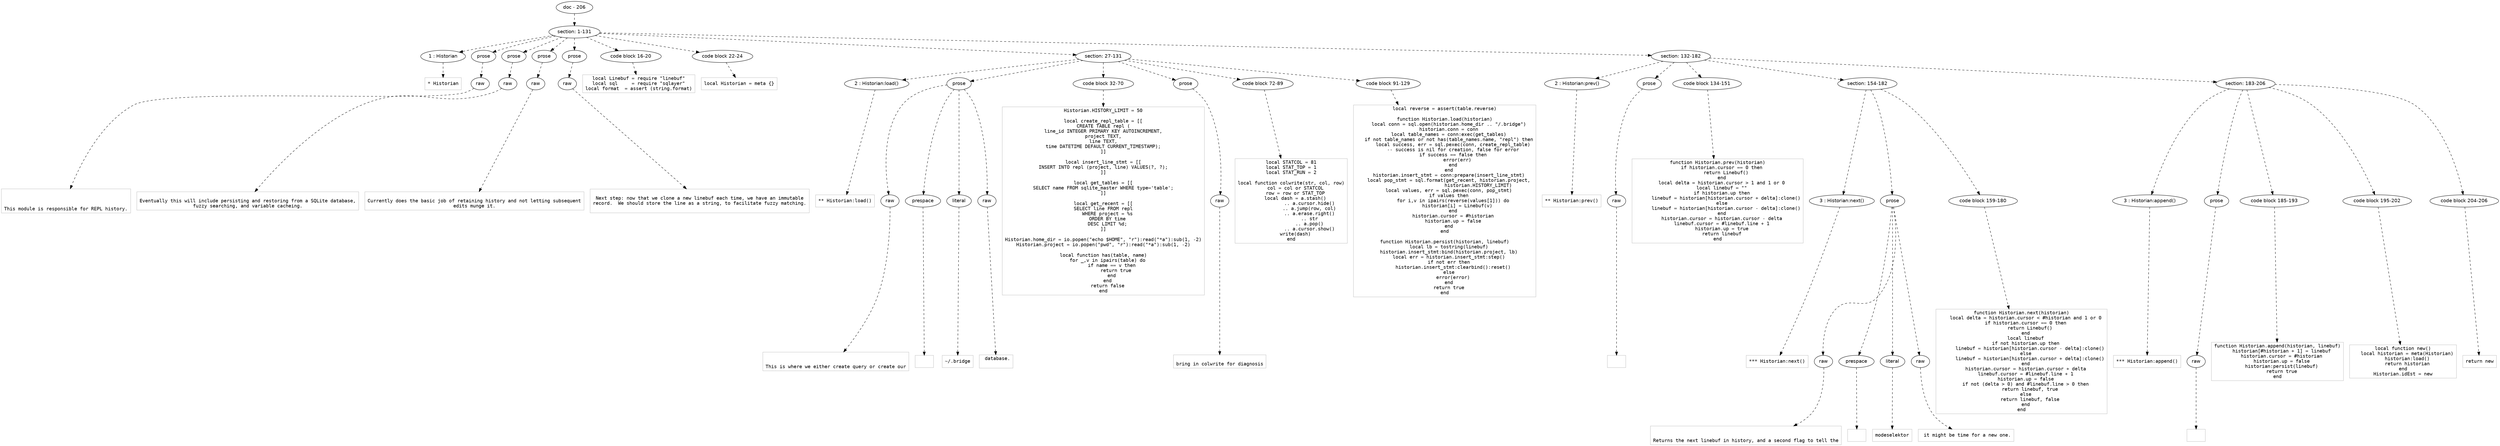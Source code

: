 digraph lpegNode {

node [fontname=Helvetica]
edge [style=dashed]

doc_0 [label="doc - 206"]


doc_0 -> { section_1}
{rank=same; section_1}

section_1 [label="section: 1-131"]


// END RANK doc_0

section_1 -> { header_2 prose_3 prose_4 prose_5 prose_6 codeblock_7 codeblock_8 section_9 section_10}
{rank=same; header_2 prose_3 prose_4 prose_5 prose_6 codeblock_7 codeblock_8 section_9 section_10}

header_2 [label="1 : Historian"]

prose_3 [label="prose"]

prose_4 [label="prose"]

prose_5 [label="prose"]

prose_6 [label="prose"]

codeblock_7 [label="code block 16-20"]

codeblock_8 [label="code block 22-24"]

section_9 [label="section: 27-131"]

section_10 [label="section: 132-182"]


// END RANK section_1

header_2 -> leaf_11
leaf_11  [color=Gray,shape=rectangle,fontname=Inconsolata,label="* Historian"]
// END RANK header_2

prose_3 -> { raw_12}
{rank=same; raw_12}

raw_12 [label="raw"]


// END RANK prose_3

raw_12 -> leaf_13
leaf_13  [color=Gray,shape=rectangle,fontname=Inconsolata,label="


This module is responsible for REPL history.
"]
// END RANK raw_12

prose_4 -> { raw_14}
{rank=same; raw_14}

raw_14 [label="raw"]


// END RANK prose_4

raw_14 -> leaf_15
leaf_15  [color=Gray,shape=rectangle,fontname=Inconsolata,label="
Eventually this will include persisting and restoring from a SQLite database,
fuzzy searching, and variable cacheing.
"]
// END RANK raw_14

prose_5 -> { raw_16}
{rank=same; raw_16}

raw_16 [label="raw"]


// END RANK prose_5

raw_16 -> leaf_17
leaf_17  [color=Gray,shape=rectangle,fontname=Inconsolata,label="
Currently does the basic job of retaining history and not letting subsequent
edits munge it.
"]
// END RANK raw_16

prose_6 -> { raw_18}
{rank=same; raw_18}

raw_18 [label="raw"]


// END RANK prose_6

raw_18 -> leaf_19
leaf_19  [color=Gray,shape=rectangle,fontname=Inconsolata,label="
Next step: now that we clone a new linebuf each time, we have an immutable
record.  We should store the line as a string, to facilitate fuzzy matching.

"]
// END RANK raw_18

codeblock_7 -> leaf_20
leaf_20  [color=Gray,shape=rectangle,fontname=Inconsolata,label="local Linebuf = require \"linebuf\"
local sql     = require \"sqlayer\"
local format  = assert (string.format)"]
// END RANK codeblock_7

codeblock_8 -> leaf_21
leaf_21  [color=Gray,shape=rectangle,fontname=Inconsolata,label="local Historian = meta {}"]
// END RANK codeblock_8

section_9 -> { header_22 prose_23 codeblock_24 prose_25 codeblock_26 codeblock_27}
{rank=same; header_22 prose_23 codeblock_24 prose_25 codeblock_26 codeblock_27}

header_22 [label="2 : Historian:load()"]

prose_23 [label="prose"]

codeblock_24 [label="code block 32-70"]

prose_25 [label="prose"]

codeblock_26 [label="code block 72-89"]

codeblock_27 [label="code block 91-129"]


// END RANK section_9

header_22 -> leaf_28
leaf_28  [color=Gray,shape=rectangle,fontname=Inconsolata,label="** Historian:load()"]
// END RANK header_22

prose_23 -> { raw_29 prespace_30 literal_31 raw_32}
{rank=same; raw_29 prespace_30 literal_31 raw_32}

raw_29 [label="raw"]

prespace_30 [label="prespace"]

literal_31 [label="literal"]

raw_32 [label="raw"]


// END RANK prose_23

raw_29 -> leaf_33
leaf_33  [color=Gray,shape=rectangle,fontname=Inconsolata,label="

This is where we either create query or create our"]
// END RANK raw_29

prespace_30 -> leaf_34
leaf_34  [color=Gray,shape=rectangle,fontname=Inconsolata,label=" "]
// END RANK prespace_30

literal_31 -> leaf_35
leaf_35  [color=Gray,shape=rectangle,fontname=Inconsolata,label="~/.bridge"]
// END RANK literal_31

raw_32 -> leaf_36
leaf_36  [color=Gray,shape=rectangle,fontname=Inconsolata,label=" database.

"]
// END RANK raw_32

codeblock_24 -> leaf_37
leaf_37  [color=Gray,shape=rectangle,fontname=Inconsolata,label="Historian.HISTORY_LIMIT = 50

local create_repl_table = [[
CREATE TABLE repl (
line_id INTEGER PRIMARY KEY AUTOINCREMENT,
project TEXT,
line TEXT,
time DATETIME DEFAULT CURRENT_TIMESTAMP);
]]

local insert_line_stmt = [[
INSERT INTO repl (project, line) VALUES(?, ?);
]]

local get_tables = [[
SELECT name FROM sqlite_master WHERE type='table';
]]

local get_recent = [[
SELECT line FROM repl
   WHERE project = %s
   ORDER BY time
   DESC LIMIT %d;
]]

Historian.home_dir = io.popen(\"echo $HOME\", \"r\"):read(\"*a\"):sub(1, -2)
Historian.project = io.popen(\"pwd\", \"r\"):read(\"*a\"):sub(1, -2)

local function has(table, name)
   for _,v in ipairs(table) do
      if name == v then
         return true
      end
   end
   return false
end
"]
// END RANK codeblock_24

prose_25 -> { raw_38}
{rank=same; raw_38}

raw_38 [label="raw"]


// END RANK prose_25

raw_38 -> leaf_39
leaf_39  [color=Gray,shape=rectangle,fontname=Inconsolata,label="
bring in colwrite for diagnosis"]
// END RANK raw_38

codeblock_26 -> leaf_40
leaf_40  [color=Gray,shape=rectangle,fontname=Inconsolata,label="local STATCOL = 81
local STAT_TOP = 1
local STAT_RUN = 2

local function colwrite(str, col, row)
   col = col or STATCOL
   row = row or STAT_TOP
   local dash = a.stash()
             .. a.cursor.hide()
             .. a.jump(row, col)
             .. a.erase.right()
             .. str
             .. a.pop()
             .. a.cursor.show()
   write(dash)
end"]
// END RANK codeblock_26

codeblock_27 -> leaf_41
leaf_41  [color=Gray,shape=rectangle,fontname=Inconsolata,label="local reverse = assert(table.reverse)

function Historian.load(historian)
   local conn = sql.open(historian.home_dir .. \"/.bridge\")
   historian.conn = conn
   local table_names = conn:exec(get_tables)
   if not table_names or not has(table_names.name, \"repl\") then
      local success, err = sql.pexec(conn, create_repl_table)
      -- success is nil for creation, false for error
      if success == false then
         error(err)
      end
   end
   historian.insert_stmt = conn:prepare(insert_line_stmt)
   local pop_stmt = sql.format(get_recent, historian.project,
                        historian.HISTORY_LIMIT)
   local values, err = sql.pexec(conn, pop_stmt)
   if values then
      for i,v in ipairs(reverse(values[1])) do
         historian[i] = Linebuf(v)
      end
      historian.cursor = #historian
      historian.up = false
   end
end

function Historian.persist(historian, linebuf)
   local lb = tostring(linebuf)
   historian.insert_stmt:bind(historian.project, lb)
   local err = historian.insert_stmt:step()
   if not err then
      historian.insert_stmt:clearbind():reset()
   else
      error(error)
   end
   return true
end"]
// END RANK codeblock_27

section_10 -> { header_42 prose_43 codeblock_44 section_45 section_46}
{rank=same; header_42 prose_43 codeblock_44 section_45 section_46}

header_42 [label="2 : Historian:prev()"]

prose_43 [label="prose"]

codeblock_44 [label="code block 134-151"]

section_45 [label="section: 154-182"]

section_46 [label="section: 183-206"]


// END RANK section_10

header_42 -> leaf_47
leaf_47  [color=Gray,shape=rectangle,fontname=Inconsolata,label="** Historian:prev()"]
// END RANK header_42

prose_43 -> { raw_48}
{rank=same; raw_48}

raw_48 [label="raw"]


// END RANK prose_43

raw_48 -> leaf_49
leaf_49  [color=Gray,shape=rectangle,fontname=Inconsolata,label="
"]
// END RANK raw_48

codeblock_44 -> leaf_50
leaf_50  [color=Gray,shape=rectangle,fontname=Inconsolata,label="function Historian.prev(historian)
   if historian.cursor == 0 then
      return Linebuf()
   end
   local delta = historian.cursor > 1 and 1 or 0
   local linebuf = \"\"
   if historian.up then
      linebuf = historian[historian.cursor + delta]:clone()
   else
      linebuf = historian[historian.cursor - delta]:clone()
   end
   historian.cursor = historian.cursor - delta
   linebuf.cursor = #linebuf.line + 1
   historian.up = true
   return linebuf
end"]
// END RANK codeblock_44

section_45 -> { header_51 prose_52 codeblock_53}
{rank=same; header_51 prose_52 codeblock_53}

header_51 [label="3 : Historian:next()"]

prose_52 [label="prose"]

codeblock_53 [label="code block 159-180"]


// END RANK section_45

header_51 -> leaf_54
leaf_54  [color=Gray,shape=rectangle,fontname=Inconsolata,label="*** Historian:next()"]
// END RANK header_51

prose_52 -> { raw_55 prespace_56 literal_57 raw_58}
{rank=same; raw_55 prespace_56 literal_57 raw_58}

raw_55 [label="raw"]

prespace_56 [label="prespace"]

literal_57 [label="literal"]

raw_58 [label="raw"]


// END RANK prose_52

raw_55 -> leaf_59
leaf_59  [color=Gray,shape=rectangle,fontname=Inconsolata,label="

Returns the next linebuf in history, and a second flag to tell the"]
// END RANK raw_55

prespace_56 -> leaf_60
leaf_60  [color=Gray,shape=rectangle,fontname=Inconsolata,label=""]
// END RANK prespace_56

literal_57 -> leaf_61
leaf_61  [color=Gray,shape=rectangle,fontname=Inconsolata,label="modeselektor"]
// END RANK literal_57

raw_58 -> leaf_62
leaf_62  [color=Gray,shape=rectangle,fontname=Inconsolata,label=" it might be time for a new one.
"]
// END RANK raw_58

codeblock_53 -> leaf_63
leaf_63  [color=Gray,shape=rectangle,fontname=Inconsolata,label="function Historian.next(historian)
   local delta = historian.cursor < #historian and 1 or 0
   if historian.cursor == 0 then
      return Linebuf()
   end
   local linebuf
   if not historian.up then
      linebuf = historian[historian.cursor - delta]:clone()
   else
      linebuf = historian[historian.cursor + delta]:clone()
   end
   historian.cursor = historian.cursor + delta
   linebuf.cursor = #linebuf.line + 1
   historian.up = false
   if not (delta > 0) and #linebuf.line > 0 then
      return linebuf, true
   else
      return linebuf, false
   end
end"]
// END RANK codeblock_53

section_46 -> { header_64 prose_65 codeblock_66 codeblock_67 codeblock_68}
{rank=same; header_64 prose_65 codeblock_66 codeblock_67 codeblock_68}

header_64 [label="3 : Historian:append()"]

prose_65 [label="prose"]

codeblock_66 [label="code block 185-193"]

codeblock_67 [label="code block 195-202"]

codeblock_68 [label="code block 204-206"]


// END RANK section_46

header_64 -> leaf_69
leaf_69  [color=Gray,shape=rectangle,fontname=Inconsolata,label="*** Historian:append()"]
// END RANK header_64

prose_65 -> { raw_70}
{rank=same; raw_70}

raw_70 [label="raw"]


// END RANK prose_65

raw_70 -> leaf_71
leaf_71  [color=Gray,shape=rectangle,fontname=Inconsolata,label="
"]
// END RANK raw_70

codeblock_66 -> leaf_72
leaf_72  [color=Gray,shape=rectangle,fontname=Inconsolata,label="function Historian.append(historian, linebuf)
   historian[#historian + 1] = linebuf
   historian.cursor = #historian
   historian.up = false
   historian:persist(linebuf)
   return true
end"]
// END RANK codeblock_66

codeblock_67 -> leaf_73
leaf_73  [color=Gray,shape=rectangle,fontname=Inconsolata,label="local function new()
   local historian = meta(Historian)
   historian:load()
   return historian
end
Historian.idEst = new"]
// END RANK codeblock_67

codeblock_68 -> leaf_74
leaf_74  [color=Gray,shape=rectangle,fontname=Inconsolata,label="return new"]
// END RANK codeblock_68


}
